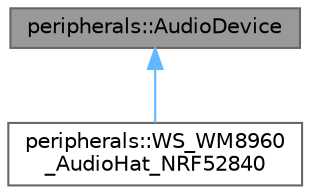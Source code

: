 digraph "peripherals::AudioDevice"
{
 // LATEX_PDF_SIZE
  bgcolor="transparent";
  edge [fontname=Helvetica,fontsize=10,labelfontname=Helvetica,labelfontsize=10];
  node [fontname=Helvetica,fontsize=10,shape=box,height=0.2,width=0.4];
  Node1 [id="Node000001",label="peripherals::AudioDevice",height=0.2,width=0.4,color="gray40", fillcolor="grey60", style="filled", fontcolor="black",tooltip=" "];
  Node1 -> Node2 [id="edge1_Node000001_Node000002",dir="back",color="steelblue1",style="solid",tooltip=" "];
  Node2 [id="Node000002",label="peripherals::WS_WM8960\l_AudioHat_NRF52840",height=0.2,width=0.4,color="gray40", fillcolor="white", style="filled",URL="$classperipherals_1_1_w_s___w_m8960___audio_hat___n_r_f52840.html",tooltip=" "];
}

